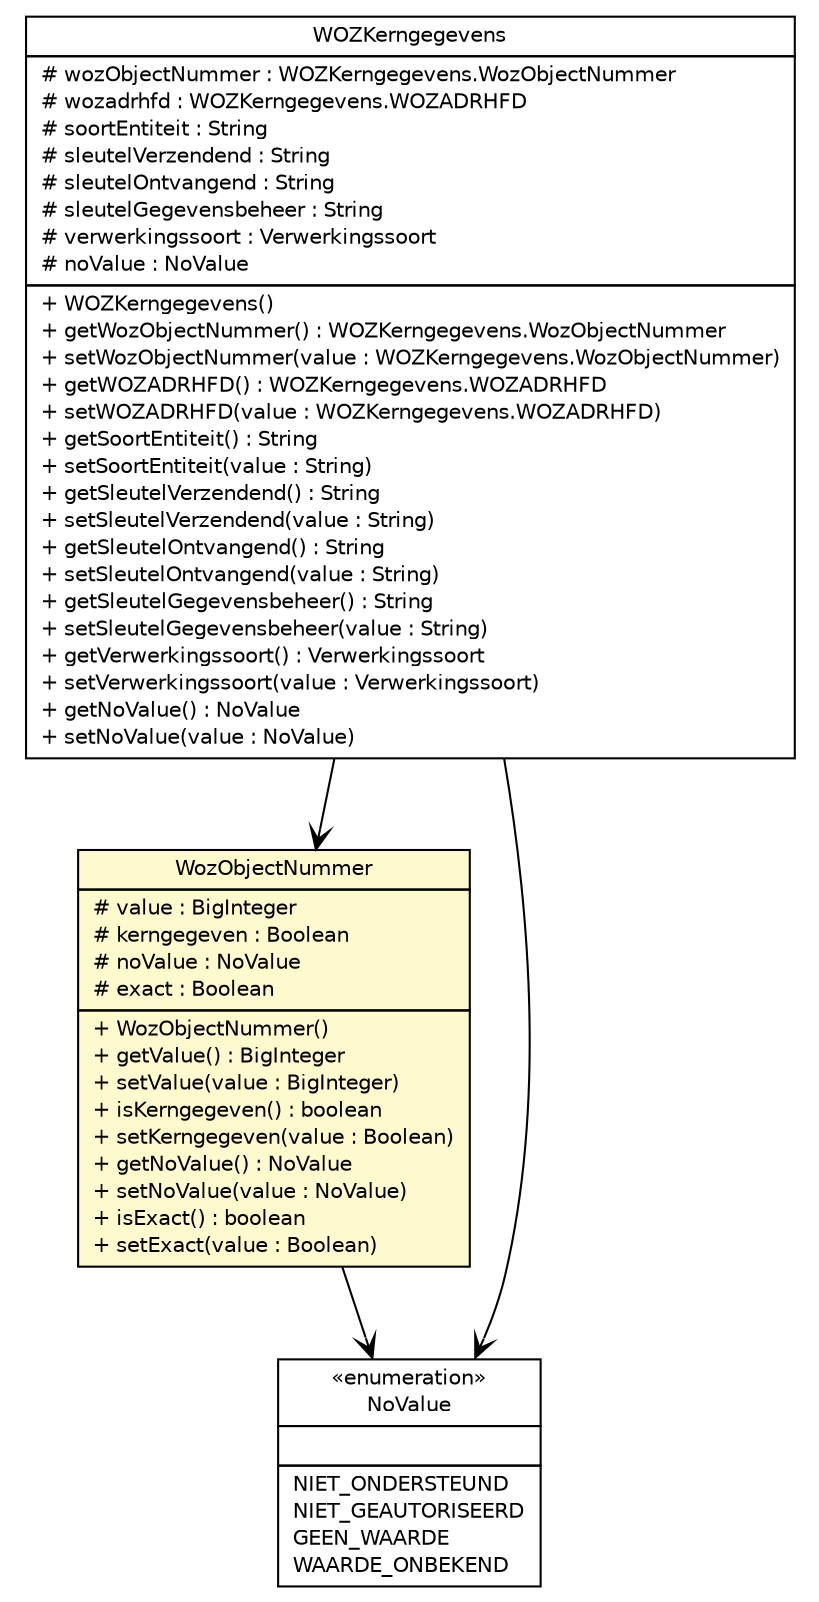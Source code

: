 #!/usr/local/bin/dot
#
# Class diagram 
# Generated by UMLGraph version R5_6-24-gf6e263 (http://www.umlgraph.org/)
#

digraph G {
	edge [fontname="Helvetica",fontsize=10,labelfontname="Helvetica",labelfontsize=10];
	node [fontname="Helvetica",fontsize=10,shape=plaintext];
	nodesep=0.25;
	ranksep=0.5;
	// nl.egem.stuf.sector.bg._0204.WOZKerngegevens
	c252460 [label=<<table title="nl.egem.stuf.sector.bg._0204.WOZKerngegevens" border="0" cellborder="1" cellspacing="0" cellpadding="2" port="p" href="./WOZKerngegevens.html">
		<tr><td><table border="0" cellspacing="0" cellpadding="1">
<tr><td align="center" balign="center"> WOZKerngegevens </td></tr>
		</table></td></tr>
		<tr><td><table border="0" cellspacing="0" cellpadding="1">
<tr><td align="left" balign="left"> # wozObjectNummer : WOZKerngegevens.WozObjectNummer </td></tr>
<tr><td align="left" balign="left"> # wozadrhfd : WOZKerngegevens.WOZADRHFD </td></tr>
<tr><td align="left" balign="left"> # soortEntiteit : String </td></tr>
<tr><td align="left" balign="left"> # sleutelVerzendend : String </td></tr>
<tr><td align="left" balign="left"> # sleutelOntvangend : String </td></tr>
<tr><td align="left" balign="left"> # sleutelGegevensbeheer : String </td></tr>
<tr><td align="left" balign="left"> # verwerkingssoort : Verwerkingssoort </td></tr>
<tr><td align="left" balign="left"> # noValue : NoValue </td></tr>
		</table></td></tr>
		<tr><td><table border="0" cellspacing="0" cellpadding="1">
<tr><td align="left" balign="left"> + WOZKerngegevens() </td></tr>
<tr><td align="left" balign="left"> + getWozObjectNummer() : WOZKerngegevens.WozObjectNummer </td></tr>
<tr><td align="left" balign="left"> + setWozObjectNummer(value : WOZKerngegevens.WozObjectNummer) </td></tr>
<tr><td align="left" balign="left"> + getWOZADRHFD() : WOZKerngegevens.WOZADRHFD </td></tr>
<tr><td align="left" balign="left"> + setWOZADRHFD(value : WOZKerngegevens.WOZADRHFD) </td></tr>
<tr><td align="left" balign="left"> + getSoortEntiteit() : String </td></tr>
<tr><td align="left" balign="left"> + setSoortEntiteit(value : String) </td></tr>
<tr><td align="left" balign="left"> + getSleutelVerzendend() : String </td></tr>
<tr><td align="left" balign="left"> + setSleutelVerzendend(value : String) </td></tr>
<tr><td align="left" balign="left"> + getSleutelOntvangend() : String </td></tr>
<tr><td align="left" balign="left"> + setSleutelOntvangend(value : String) </td></tr>
<tr><td align="left" balign="left"> + getSleutelGegevensbeheer() : String </td></tr>
<tr><td align="left" balign="left"> + setSleutelGegevensbeheer(value : String) </td></tr>
<tr><td align="left" balign="left"> + getVerwerkingssoort() : Verwerkingssoort </td></tr>
<tr><td align="left" balign="left"> + setVerwerkingssoort(value : Verwerkingssoort) </td></tr>
<tr><td align="left" balign="left"> + getNoValue() : NoValue </td></tr>
<tr><td align="left" balign="left"> + setNoValue(value : NoValue) </td></tr>
		</table></td></tr>
		</table>>, URL="./WOZKerngegevens.html", fontname="Helvetica", fontcolor="black", fontsize=10.0];
	// nl.egem.stuf.sector.bg._0204.WOZKerngegevens.WozObjectNummer
	c252462 [label=<<table title="nl.egem.stuf.sector.bg._0204.WOZKerngegevens.WozObjectNummer" border="0" cellborder="1" cellspacing="0" cellpadding="2" port="p" bgcolor="lemonChiffon" href="./WOZKerngegevens.WozObjectNummer.html">
		<tr><td><table border="0" cellspacing="0" cellpadding="1">
<tr><td align="center" balign="center"> WozObjectNummer </td></tr>
		</table></td></tr>
		<tr><td><table border="0" cellspacing="0" cellpadding="1">
<tr><td align="left" balign="left"> # value : BigInteger </td></tr>
<tr><td align="left" balign="left"> # kerngegeven : Boolean </td></tr>
<tr><td align="left" balign="left"> # noValue : NoValue </td></tr>
<tr><td align="left" balign="left"> # exact : Boolean </td></tr>
		</table></td></tr>
		<tr><td><table border="0" cellspacing="0" cellpadding="1">
<tr><td align="left" balign="left"> + WozObjectNummer() </td></tr>
<tr><td align="left" balign="left"> + getValue() : BigInteger </td></tr>
<tr><td align="left" balign="left"> + setValue(value : BigInteger) </td></tr>
<tr><td align="left" balign="left"> + isKerngegeven() : boolean </td></tr>
<tr><td align="left" balign="left"> + setKerngegeven(value : Boolean) </td></tr>
<tr><td align="left" balign="left"> + getNoValue() : NoValue </td></tr>
<tr><td align="left" balign="left"> + setNoValue(value : NoValue) </td></tr>
<tr><td align="left" balign="left"> + isExact() : boolean </td></tr>
<tr><td align="left" balign="left"> + setExact(value : Boolean) </td></tr>
		</table></td></tr>
		</table>>, URL="./WOZKerngegevens.WozObjectNummer.html", fontname="Helvetica", fontcolor="black", fontsize=10.0];
	// nl.egem.stuf.stuf0204.NoValue
	c252501 [label=<<table title="nl.egem.stuf.stuf0204.NoValue" border="0" cellborder="1" cellspacing="0" cellpadding="2" port="p" href="../../../stuf0204/NoValue.html">
		<tr><td><table border="0" cellspacing="0" cellpadding="1">
<tr><td align="center" balign="center"> &#171;enumeration&#187; </td></tr>
<tr><td align="center" balign="center"> NoValue </td></tr>
		</table></td></tr>
		<tr><td><table border="0" cellspacing="0" cellpadding="1">
<tr><td align="left" balign="left">  </td></tr>
		</table></td></tr>
		<tr><td><table border="0" cellspacing="0" cellpadding="1">
<tr><td align="left" balign="left"> NIET_ONDERSTEUND </td></tr>
<tr><td align="left" balign="left"> NIET_GEAUTORISEERD </td></tr>
<tr><td align="left" balign="left"> GEEN_WAARDE </td></tr>
<tr><td align="left" balign="left"> WAARDE_ONBEKEND </td></tr>
		</table></td></tr>
		</table>>, URL="../../../stuf0204/NoValue.html", fontname="Helvetica", fontcolor="black", fontsize=10.0];
	// nl.egem.stuf.sector.bg._0204.WOZKerngegevens NAVASSOC nl.egem.stuf.sector.bg._0204.WOZKerngegevens.WozObjectNummer
	c252460:p -> c252462:p [taillabel="", label="", headlabel="", fontname="Helvetica", fontcolor="black", fontsize=10.0, color="black", arrowhead=open];
	// nl.egem.stuf.sector.bg._0204.WOZKerngegevens NAVASSOC nl.egem.stuf.stuf0204.NoValue
	c252460:p -> c252501:p [taillabel="", label="", headlabel="", fontname="Helvetica", fontcolor="black", fontsize=10.0, color="black", arrowhead=open];
	// nl.egem.stuf.sector.bg._0204.WOZKerngegevens.WozObjectNummer NAVASSOC nl.egem.stuf.stuf0204.NoValue
	c252462:p -> c252501:p [taillabel="", label="", headlabel="", fontname="Helvetica", fontcolor="black", fontsize=10.0, color="black", arrowhead=open];
}

